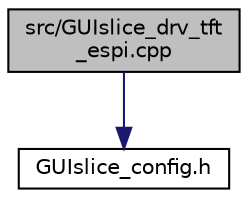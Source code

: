 digraph "src/GUIslice_drv_tft_espi.cpp"
{
  edge [fontname="Helvetica",fontsize="10",labelfontname="Helvetica",labelfontsize="10"];
  node [fontname="Helvetica",fontsize="10",shape=record];
  Node1 [label="src/GUIslice_drv_tft\l_espi.cpp",height=0.2,width=0.4,color="black", fillcolor="grey75", style="filled" fontcolor="black"];
  Node1 -> Node2 [color="midnightblue",fontsize="10",style="solid",fontname="Helvetica"];
  Node2 [label="GUIslice_config.h",height=0.2,width=0.4,color="black", fillcolor="white", style="filled",URL="$GUIslice__config_8h.html"];
}
